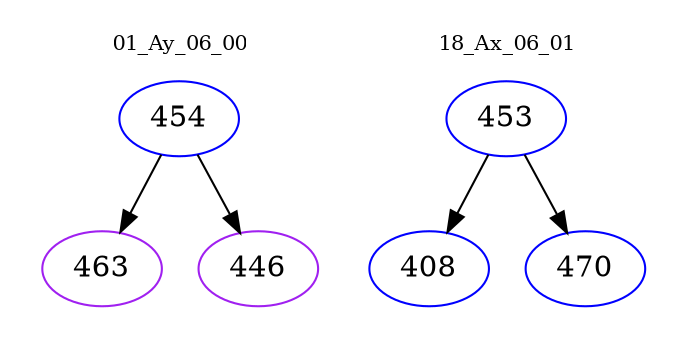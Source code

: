 digraph{
subgraph cluster_0 {
color = white
label = "01_Ay_06_00";
fontsize=10;
T0_454 [label="454", color="blue"]
T0_454 -> T0_463 [color="black"]
T0_463 [label="463", color="purple"]
T0_454 -> T0_446 [color="black"]
T0_446 [label="446", color="purple"]
}
subgraph cluster_1 {
color = white
label = "18_Ax_06_01";
fontsize=10;
T1_453 [label="453", color="blue"]
T1_453 -> T1_408 [color="black"]
T1_408 [label="408", color="blue"]
T1_453 -> T1_470 [color="black"]
T1_470 [label="470", color="blue"]
}
}
